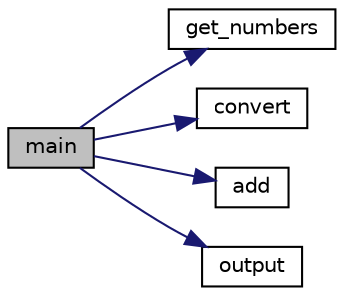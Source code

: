 digraph "main"
{
  edge [fontname="Helvetica",fontsize="10",labelfontname="Helvetica",labelfontsize="10"];
  node [fontname="Helvetica",fontsize="10",shape=record];
  rankdir="LR";
  Node1 [label="main",height=0.2,width=0.4,color="black", fillcolor="grey75", style="filled", fontcolor="black"];
  Node1 -> Node2 [color="midnightblue",fontsize="10",style="solid"];
  Node2 [label="get_numbers",height=0.2,width=0.4,color="black", fillcolor="white", style="filled",URL="$HW5_8cpp.html#aafb8097a237228aa29c0dd0eadff9bec"];
  Node1 -> Node3 [color="midnightblue",fontsize="10",style="solid"];
  Node3 [label="convert",height=0.2,width=0.4,color="black", fillcolor="white", style="filled",URL="$HW5_8cpp.html#a46be15209729e924ce85ad73517ebd5e"];
  Node1 -> Node4 [color="midnightblue",fontsize="10",style="solid"];
  Node4 [label="add",height=0.2,width=0.4,color="black", fillcolor="white", style="filled",URL="$HW5_8cpp.html#a17a051d3d815b0bcfa726e40fad66b8d"];
  Node1 -> Node5 [color="midnightblue",fontsize="10",style="solid"];
  Node5 [label="output",height=0.2,width=0.4,color="black", fillcolor="white", style="filled",URL="$HW5_8cpp.html#ada6e1f7ebdc3e2a275f5cee677ae339c"];
}
